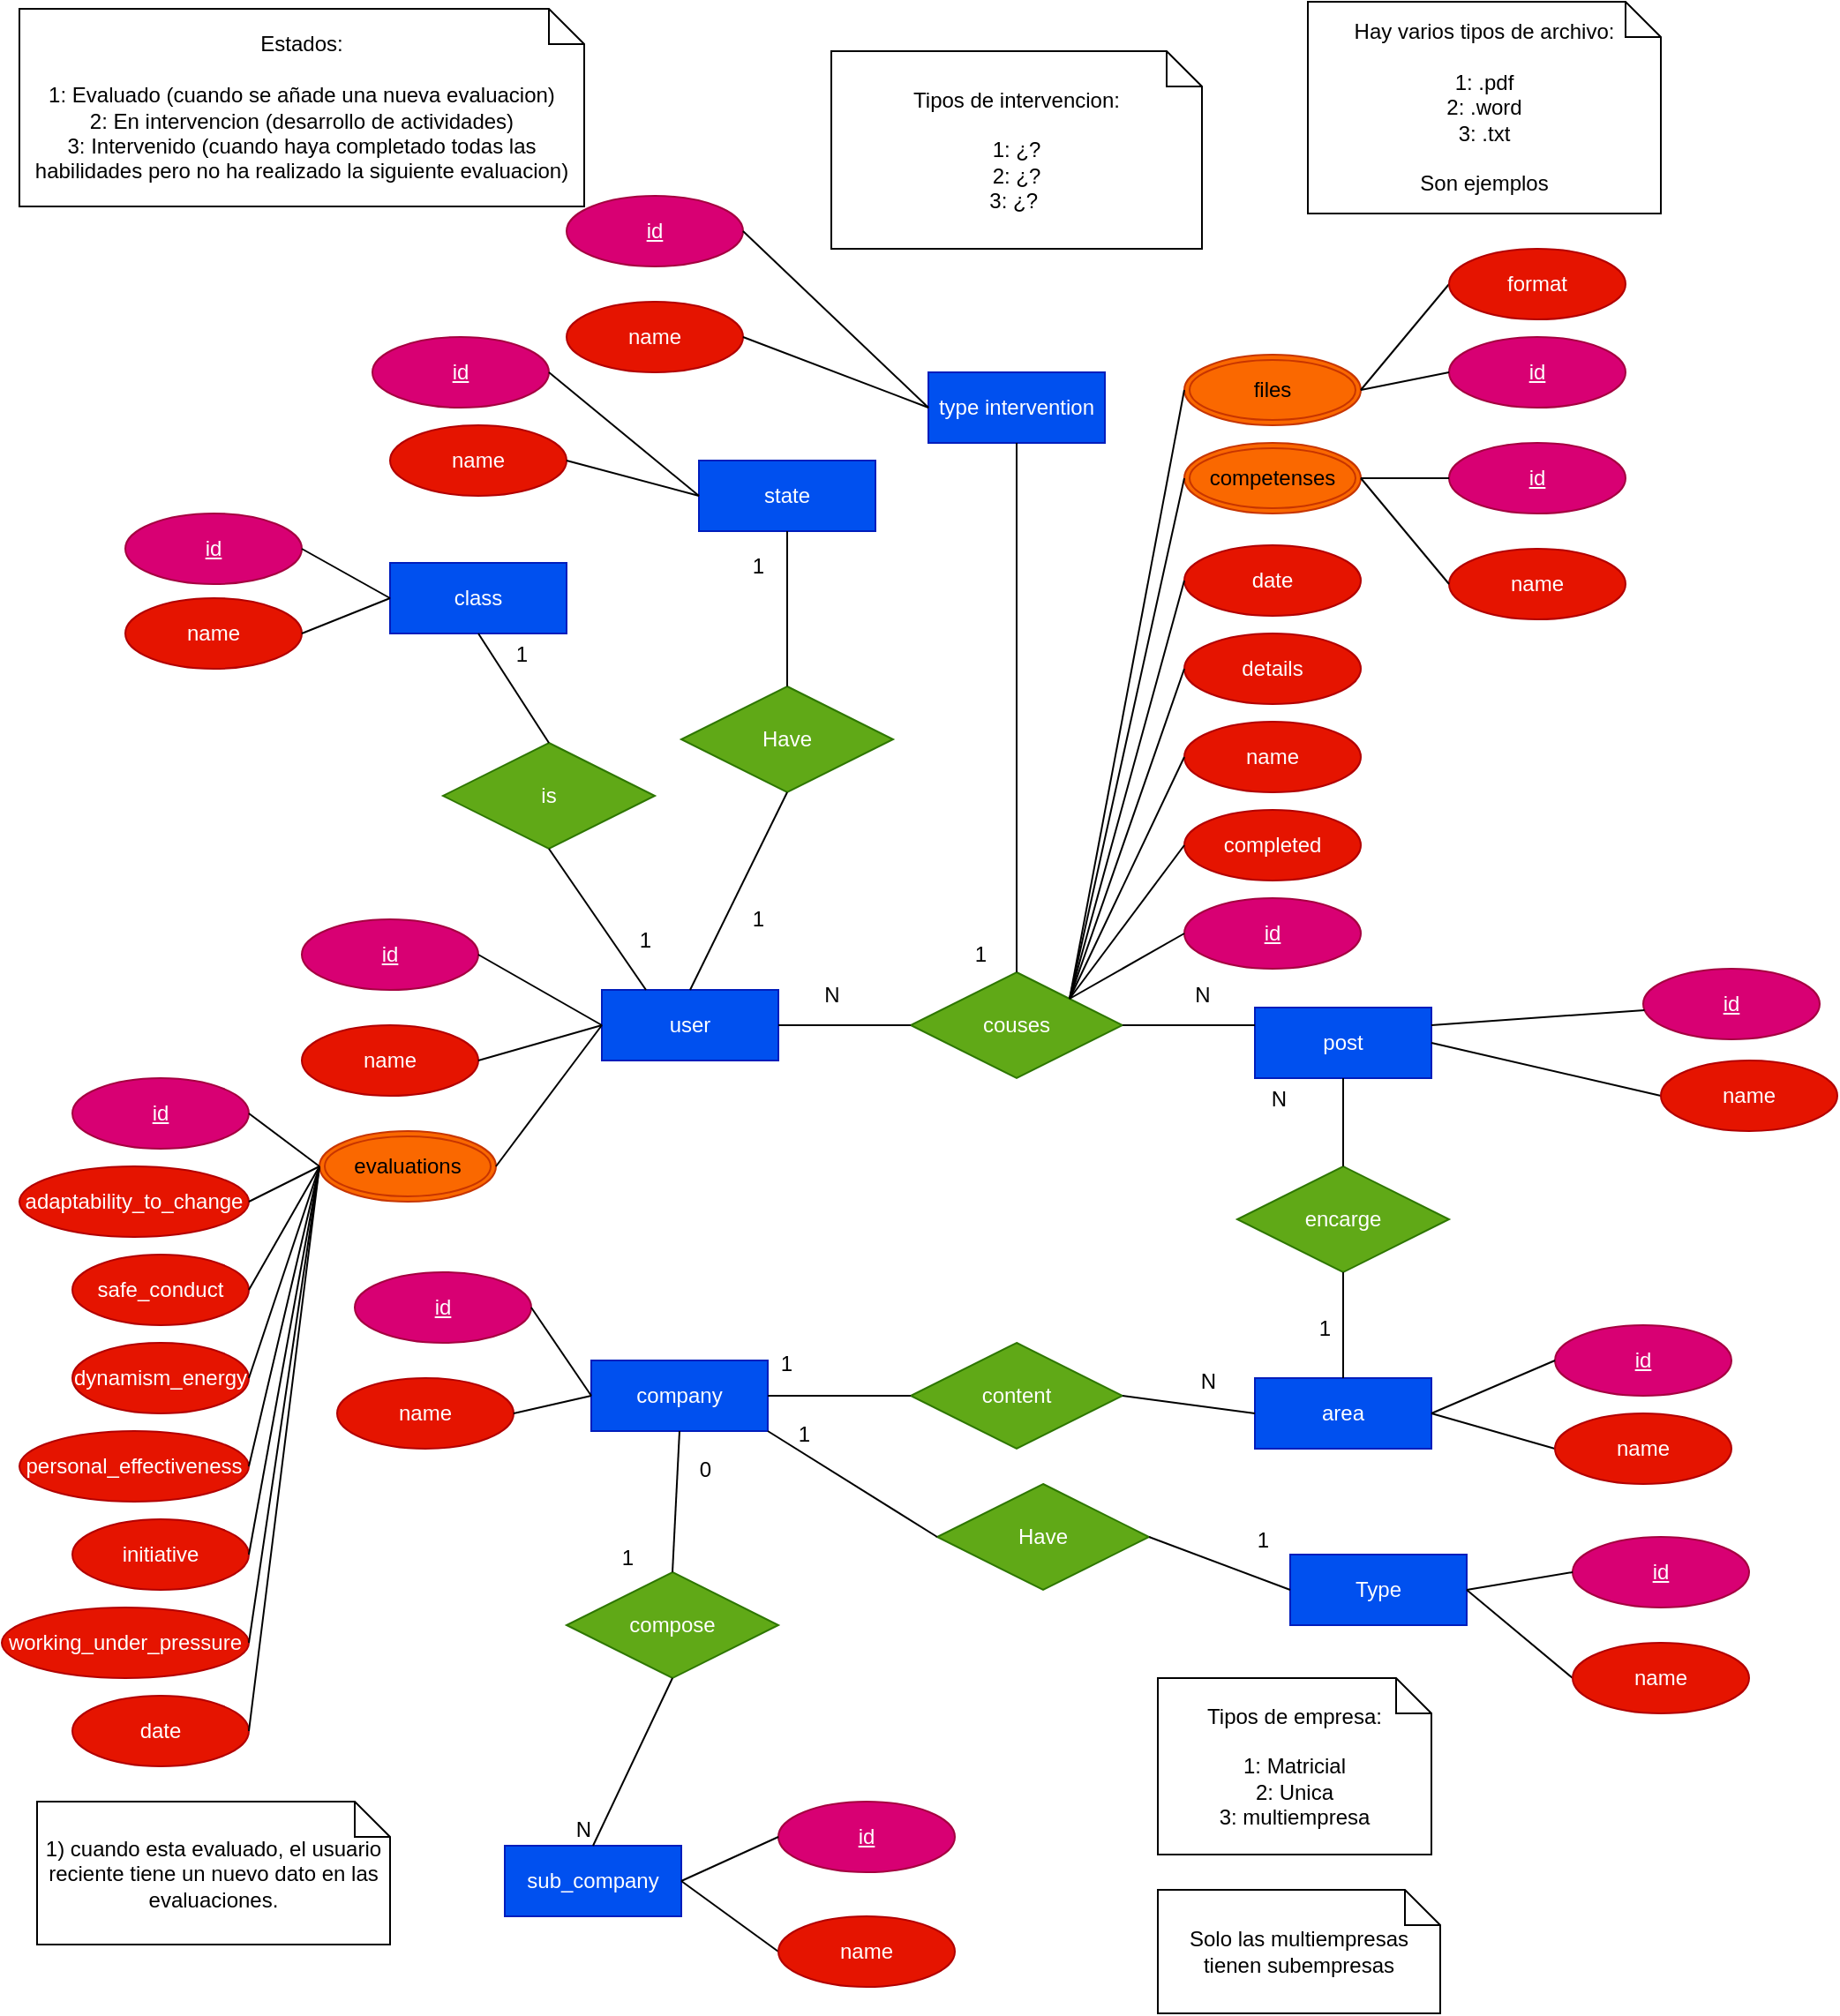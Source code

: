 <mxfile version="24.2.5" type="device">
  <diagram name="Página-1" id="EYCb0lUBgIPTqlnslGdS">
    <mxGraphModel dx="1877" dy="1798" grid="1" gridSize="10" guides="1" tooltips="1" connect="1" arrows="1" fold="1" page="1" pageScale="1" pageWidth="827" pageHeight="1169" math="0" shadow="0">
      <root>
        <mxCell id="0" />
        <mxCell id="1" parent="0" />
        <mxCell id="y1MdgZfW1Sjy6cEv1bNo-1" value="user" style="whiteSpace=wrap;html=1;align=center;fillColor=#0050ef;fontColor=#ffffff;strokeColor=#001DBC;" parent="1" vertex="1">
          <mxGeometry x="330" y="60" width="100" height="40" as="geometry" />
        </mxCell>
        <mxCell id="y1MdgZfW1Sjy6cEv1bNo-3" value="id" style="ellipse;whiteSpace=wrap;html=1;align=center;fontStyle=4;fillColor=#d80073;fontColor=#ffffff;strokeColor=#A50040;" parent="1" vertex="1">
          <mxGeometry x="160" y="20" width="100" height="40" as="geometry" />
        </mxCell>
        <mxCell id="y1MdgZfW1Sjy6cEv1bNo-4" value="name" style="ellipse;whiteSpace=wrap;html=1;align=center;fillColor=#e51400;fontColor=#ffffff;strokeColor=#B20000;fontStyle=0" parent="1" vertex="1">
          <mxGeometry x="160" y="80" width="100" height="40" as="geometry" />
        </mxCell>
        <mxCell id="y1MdgZfW1Sjy6cEv1bNo-5" value="" style="endArrow=none;html=1;rounded=0;exitX=1;exitY=0.5;exitDx=0;exitDy=0;entryX=0;entryY=0.5;entryDx=0;entryDy=0;" parent="1" source="y1MdgZfW1Sjy6cEv1bNo-3" target="y1MdgZfW1Sjy6cEv1bNo-1" edge="1">
          <mxGeometry relative="1" as="geometry">
            <mxPoint x="330" y="320" as="sourcePoint" />
            <mxPoint x="490" y="320" as="targetPoint" />
          </mxGeometry>
        </mxCell>
        <mxCell id="y1MdgZfW1Sjy6cEv1bNo-6" value="" style="endArrow=none;html=1;rounded=0;exitX=1;exitY=0.5;exitDx=0;exitDy=0;entryX=0;entryY=0.5;entryDx=0;entryDy=0;" parent="1" source="y1MdgZfW1Sjy6cEv1bNo-4" target="y1MdgZfW1Sjy6cEv1bNo-1" edge="1">
          <mxGeometry relative="1" as="geometry">
            <mxPoint x="170" y="50" as="sourcePoint" />
            <mxPoint x="230" y="110" as="targetPoint" />
          </mxGeometry>
        </mxCell>
        <mxCell id="y1MdgZfW1Sjy6cEv1bNo-7" value="company" style="whiteSpace=wrap;html=1;align=center;fillColor=#0050ef;fontColor=#ffffff;strokeColor=#001DBC;" parent="1" vertex="1">
          <mxGeometry x="324" y="270" width="100" height="40" as="geometry" />
        </mxCell>
        <mxCell id="y1MdgZfW1Sjy6cEv1bNo-8" value="id" style="ellipse;whiteSpace=wrap;html=1;align=center;fontStyle=4;fillColor=#d80073;fontColor=#ffffff;strokeColor=#A50040;" parent="1" vertex="1">
          <mxGeometry x="190" y="220" width="100" height="40" as="geometry" />
        </mxCell>
        <mxCell id="y1MdgZfW1Sjy6cEv1bNo-10" value="" style="endArrow=none;html=1;rounded=0;entryX=0;entryY=0.5;entryDx=0;entryDy=0;exitX=1;exitY=0.5;exitDx=0;exitDy=0;" parent="1" source="y1MdgZfW1Sjy6cEv1bNo-8" target="y1MdgZfW1Sjy6cEv1bNo-7" edge="1">
          <mxGeometry relative="1" as="geometry">
            <mxPoint x="810" y="-100" as="sourcePoint" />
            <mxPoint x="370" y="-30" as="targetPoint" />
          </mxGeometry>
        </mxCell>
        <mxCell id="y1MdgZfW1Sjy6cEv1bNo-12" value="area" style="whiteSpace=wrap;html=1;align=center;fillColor=#0050ef;fontColor=#ffffff;strokeColor=#001DBC;" parent="1" vertex="1">
          <mxGeometry x="700" y="280" width="100" height="40" as="geometry" />
        </mxCell>
        <mxCell id="y1MdgZfW1Sjy6cEv1bNo-13" value="id" style="ellipse;whiteSpace=wrap;html=1;align=center;fontStyle=4;fillColor=#d80073;fontColor=#ffffff;strokeColor=#A50040;" parent="1" vertex="1">
          <mxGeometry x="870" y="250" width="100" height="40" as="geometry" />
        </mxCell>
        <mxCell id="y1MdgZfW1Sjy6cEv1bNo-15" value="" style="endArrow=none;html=1;rounded=0;entryX=1;entryY=0.5;entryDx=0;entryDy=0;exitX=0;exitY=0.5;exitDx=0;exitDy=0;" parent="1" source="y1MdgZfW1Sjy6cEv1bNo-13" target="y1MdgZfW1Sjy6cEv1bNo-12" edge="1">
          <mxGeometry relative="1" as="geometry">
            <mxPoint x="735" y="410" as="sourcePoint" />
            <mxPoint x="295" y="480" as="targetPoint" />
          </mxGeometry>
        </mxCell>
        <mxCell id="y1MdgZfW1Sjy6cEv1bNo-16" value="" style="endArrow=none;html=1;rounded=0;entryX=1;entryY=0.5;entryDx=0;entryDy=0;exitX=0;exitY=0.5;exitDx=0;exitDy=0;" parent="1" source="bUBmeDMxn6DlmTPQOXft-6" target="y1MdgZfW1Sjy6cEv1bNo-12" edge="1">
          <mxGeometry relative="1" as="geometry">
            <mxPoint x="745" y="470" as="sourcePoint" />
            <mxPoint x="705" y="480" as="targetPoint" />
          </mxGeometry>
        </mxCell>
        <mxCell id="y1MdgZfW1Sjy6cEv1bNo-17" value="post" style="whiteSpace=wrap;html=1;align=center;fillColor=#0050ef;fontColor=#ffffff;strokeColor=#001DBC;" parent="1" vertex="1">
          <mxGeometry x="700" y="70" width="100" height="40" as="geometry" />
        </mxCell>
        <mxCell id="y1MdgZfW1Sjy6cEv1bNo-18" value="id" style="ellipse;whiteSpace=wrap;html=1;align=center;fontStyle=4;fillColor=#d80073;fontColor=#ffffff;strokeColor=#A50040;" parent="1" vertex="1">
          <mxGeometry x="920" y="48" width="100" height="40" as="geometry" />
        </mxCell>
        <mxCell id="y1MdgZfW1Sjy6cEv1bNo-20" value="" style="endArrow=none;html=1;rounded=0;entryX=1;entryY=0.25;entryDx=0;entryDy=0;" parent="1" source="y1MdgZfW1Sjy6cEv1bNo-18" target="y1MdgZfW1Sjy6cEv1bNo-17" edge="1">
          <mxGeometry relative="1" as="geometry">
            <mxPoint x="335" y="730" as="sourcePoint" />
            <mxPoint x="-105" y="800" as="targetPoint" />
          </mxGeometry>
        </mxCell>
        <mxCell id="y1MdgZfW1Sjy6cEv1bNo-21" value="" style="endArrow=none;html=1;rounded=0;entryX=1;entryY=0.5;entryDx=0;entryDy=0;exitX=0;exitY=0.5;exitDx=0;exitDy=0;" parent="1" source="bUBmeDMxn6DlmTPQOXft-8" target="y1MdgZfW1Sjy6cEv1bNo-17" edge="1">
          <mxGeometry relative="1" as="geometry">
            <mxPoint x="304" y="870" as="sourcePoint" />
            <mxPoint x="305" y="800" as="targetPoint" />
          </mxGeometry>
        </mxCell>
        <mxCell id="y1MdgZfW1Sjy6cEv1bNo-22" value="sub_company" style="whiteSpace=wrap;html=1;align=center;fillColor=#0050ef;fontColor=#ffffff;strokeColor=#001DBC;" parent="1" vertex="1">
          <mxGeometry x="275" y="545" width="100" height="40" as="geometry" />
        </mxCell>
        <mxCell id="y1MdgZfW1Sjy6cEv1bNo-23" value="id" style="ellipse;whiteSpace=wrap;html=1;align=center;fontStyle=4;fillColor=#d80073;fontColor=#ffffff;strokeColor=#A50040;" parent="1" vertex="1">
          <mxGeometry x="430" y="520" width="100" height="40" as="geometry" />
        </mxCell>
        <mxCell id="y1MdgZfW1Sjy6cEv1bNo-25" value="" style="endArrow=none;html=1;rounded=0;entryX=1;entryY=0.5;entryDx=0;entryDy=0;exitX=0;exitY=0.5;exitDx=0;exitDy=0;" parent="1" source="y1MdgZfW1Sjy6cEv1bNo-23" target="y1MdgZfW1Sjy6cEv1bNo-22" edge="1">
          <mxGeometry relative="1" as="geometry">
            <mxPoint x="325" y="890" as="sourcePoint" />
            <mxPoint x="-115" y="960" as="targetPoint" />
          </mxGeometry>
        </mxCell>
        <mxCell id="y1MdgZfW1Sjy6cEv1bNo-26" value="" style="endArrow=none;html=1;rounded=0;entryX=1;entryY=0.5;entryDx=0;entryDy=0;exitX=0;exitY=0.5;exitDx=0;exitDy=0;" parent="1" source="nqPw1B9akF7yrXSdxcPa-13" target="y1MdgZfW1Sjy6cEv1bNo-22" edge="1">
          <mxGeometry relative="1" as="geometry">
            <mxPoint x="395" y="920" as="sourcePoint" />
            <mxPoint x="295" y="960" as="targetPoint" />
          </mxGeometry>
        </mxCell>
        <mxCell id="y1MdgZfW1Sjy6cEv1bNo-27" value="evaluations" style="ellipse;shape=doubleEllipse;margin=3;whiteSpace=wrap;html=1;align=center;fillColor=#fa6800;fontColor=#000000;strokeColor=#C73500;" parent="1" vertex="1">
          <mxGeometry x="170" y="140" width="100" height="40" as="geometry" />
        </mxCell>
        <mxCell id="y1MdgZfW1Sjy6cEv1bNo-28" value="" style="endArrow=none;html=1;rounded=0;exitX=1;exitY=0.5;exitDx=0;exitDy=0;entryX=0;entryY=0.5;entryDx=0;entryDy=0;" parent="1" source="y1MdgZfW1Sjy6cEv1bNo-27" target="y1MdgZfW1Sjy6cEv1bNo-1" edge="1">
          <mxGeometry relative="1" as="geometry">
            <mxPoint x="170" y="110" as="sourcePoint" />
            <mxPoint x="220" y="110" as="targetPoint" />
          </mxGeometry>
        </mxCell>
        <mxCell id="y1MdgZfW1Sjy6cEv1bNo-29" value="id" style="ellipse;whiteSpace=wrap;html=1;align=center;fontStyle=4;fillColor=#d80073;fontColor=#ffffff;strokeColor=#A50040;" parent="1" vertex="1">
          <mxGeometry x="30" y="110" width="100" height="40" as="geometry" />
        </mxCell>
        <mxCell id="y1MdgZfW1Sjy6cEv1bNo-32" value="adaptability_to_change" style="ellipse;whiteSpace=wrap;html=1;align=center;fillColor=#e51400;fontColor=#ffffff;strokeColor=#B20000;" parent="1" vertex="1">
          <mxGeometry y="160" width="130" height="40" as="geometry" />
        </mxCell>
        <mxCell id="y1MdgZfW1Sjy6cEv1bNo-33" value="safe_conduct" style="ellipse;whiteSpace=wrap;html=1;align=center;fillColor=#e51400;fontColor=#ffffff;strokeColor=#B20000;" parent="1" vertex="1">
          <mxGeometry x="30" y="210" width="100" height="40" as="geometry" />
        </mxCell>
        <mxCell id="y1MdgZfW1Sjy6cEv1bNo-34" value="dynamism_energy" style="ellipse;whiteSpace=wrap;html=1;align=center;fillColor=#e51400;fontColor=#ffffff;strokeColor=#B20000;" parent="1" vertex="1">
          <mxGeometry x="30" y="260" width="100" height="40" as="geometry" />
        </mxCell>
        <mxCell id="y1MdgZfW1Sjy6cEv1bNo-35" value="personal_effectiveness" style="ellipse;whiteSpace=wrap;html=1;align=center;fillColor=#e51400;fontColor=#ffffff;strokeColor=#B20000;" parent="1" vertex="1">
          <mxGeometry y="310" width="130" height="40" as="geometry" />
        </mxCell>
        <mxCell id="y1MdgZfW1Sjy6cEv1bNo-36" value="initiative" style="ellipse;whiteSpace=wrap;html=1;align=center;fillColor=#e51400;fontColor=#ffffff;strokeColor=#B20000;" parent="1" vertex="1">
          <mxGeometry x="30" y="360" width="100" height="40" as="geometry" />
        </mxCell>
        <mxCell id="y1MdgZfW1Sjy6cEv1bNo-37" value="working_under_pressure" style="ellipse;whiteSpace=wrap;html=1;align=center;fillColor=#e51400;fontColor=#ffffff;strokeColor=#B20000;" parent="1" vertex="1">
          <mxGeometry x="-10" y="410" width="140" height="40" as="geometry" />
        </mxCell>
        <mxCell id="y1MdgZfW1Sjy6cEv1bNo-38" value="date" style="ellipse;whiteSpace=wrap;html=1;align=center;fillColor=#e51400;fontColor=#ffffff;strokeColor=#B20000;" parent="1" vertex="1">
          <mxGeometry x="30" y="460" width="100" height="40" as="geometry" />
        </mxCell>
        <mxCell id="y1MdgZfW1Sjy6cEv1bNo-39" value="" style="endArrow=none;html=1;rounded=0;exitX=0;exitY=0.5;exitDx=0;exitDy=0;entryX=1;entryY=0.5;entryDx=0;entryDy=0;" parent="1" source="y1MdgZfW1Sjy6cEv1bNo-27" target="y1MdgZfW1Sjy6cEv1bNo-29" edge="1">
          <mxGeometry relative="1" as="geometry">
            <mxPoint x="270" y="310" as="sourcePoint" />
            <mxPoint x="320" y="110" as="targetPoint" />
          </mxGeometry>
        </mxCell>
        <mxCell id="y1MdgZfW1Sjy6cEv1bNo-40" value="" style="endArrow=none;html=1;rounded=0;entryX=1;entryY=0.5;entryDx=0;entryDy=0;exitX=0;exitY=0.5;exitDx=0;exitDy=0;" parent="1" source="y1MdgZfW1Sjy6cEv1bNo-27" target="y1MdgZfW1Sjy6cEv1bNo-32" edge="1">
          <mxGeometry relative="1" as="geometry">
            <mxPoint x="200" y="240" as="sourcePoint" />
            <mxPoint x="140" y="140" as="targetPoint" />
          </mxGeometry>
        </mxCell>
        <mxCell id="y1MdgZfW1Sjy6cEv1bNo-41" value="" style="endArrow=none;html=1;rounded=0;entryX=1;entryY=0.5;entryDx=0;entryDy=0;exitX=0;exitY=0.5;exitDx=0;exitDy=0;" parent="1" source="y1MdgZfW1Sjy6cEv1bNo-27" target="y1MdgZfW1Sjy6cEv1bNo-33" edge="1">
          <mxGeometry relative="1" as="geometry">
            <mxPoint x="170" y="310" as="sourcePoint" />
            <mxPoint x="140" y="190" as="targetPoint" />
          </mxGeometry>
        </mxCell>
        <mxCell id="y1MdgZfW1Sjy6cEv1bNo-42" value="" style="endArrow=none;html=1;rounded=0;entryX=1;entryY=0.5;entryDx=0;entryDy=0;exitX=0;exitY=0.5;exitDx=0;exitDy=0;" parent="1" source="y1MdgZfW1Sjy6cEv1bNo-27" target="y1MdgZfW1Sjy6cEv1bNo-34" edge="1">
          <mxGeometry relative="1" as="geometry">
            <mxPoint x="160" y="330" as="sourcePoint" />
            <mxPoint x="140" y="240" as="targetPoint" />
          </mxGeometry>
        </mxCell>
        <mxCell id="y1MdgZfW1Sjy6cEv1bNo-43" value="" style="endArrow=none;html=1;rounded=0;entryX=1;entryY=0.5;entryDx=0;entryDy=0;exitX=0;exitY=0.5;exitDx=0;exitDy=0;" parent="1" source="y1MdgZfW1Sjy6cEv1bNo-27" target="y1MdgZfW1Sjy6cEv1bNo-35" edge="1">
          <mxGeometry relative="1" as="geometry">
            <mxPoint x="170" y="310" as="sourcePoint" />
            <mxPoint x="140" y="290" as="targetPoint" />
          </mxGeometry>
        </mxCell>
        <mxCell id="y1MdgZfW1Sjy6cEv1bNo-44" value="" style="endArrow=none;html=1;rounded=0;entryX=1;entryY=0.5;entryDx=0;entryDy=0;exitX=0;exitY=0.5;exitDx=0;exitDy=0;" parent="1" source="y1MdgZfW1Sjy6cEv1bNo-27" target="y1MdgZfW1Sjy6cEv1bNo-36" edge="1">
          <mxGeometry relative="1" as="geometry">
            <mxPoint x="170" y="250" as="sourcePoint" />
            <mxPoint x="150" y="300" as="targetPoint" />
          </mxGeometry>
        </mxCell>
        <mxCell id="y1MdgZfW1Sjy6cEv1bNo-45" value="" style="endArrow=none;html=1;rounded=0;entryX=1;entryY=0.5;entryDx=0;entryDy=0;exitX=0;exitY=0.5;exitDx=0;exitDy=0;" parent="1" source="y1MdgZfW1Sjy6cEv1bNo-27" target="y1MdgZfW1Sjy6cEv1bNo-37" edge="1">
          <mxGeometry relative="1" as="geometry">
            <mxPoint x="190" y="330" as="sourcePoint" />
            <mxPoint x="160" y="310" as="targetPoint" />
          </mxGeometry>
        </mxCell>
        <mxCell id="y1MdgZfW1Sjy6cEv1bNo-46" value="" style="endArrow=none;html=1;rounded=0;entryX=1;entryY=0.5;entryDx=0;entryDy=0;exitX=0;exitY=0.5;exitDx=0;exitDy=0;" parent="1" source="y1MdgZfW1Sjy6cEv1bNo-27" target="y1MdgZfW1Sjy6cEv1bNo-38" edge="1">
          <mxGeometry relative="1" as="geometry">
            <mxPoint x="200" y="340" as="sourcePoint" />
            <mxPoint x="170" y="320" as="targetPoint" />
          </mxGeometry>
        </mxCell>
        <mxCell id="y1MdgZfW1Sjy6cEv1bNo-47" value="couses" style="shape=rhombus;perimeter=rhombusPerimeter;whiteSpace=wrap;html=1;align=center;fillColor=#60a917;fontColor=#ffffff;strokeColor=#2D7600;" parent="1" vertex="1">
          <mxGeometry x="505" y="50" width="120" height="60" as="geometry" />
        </mxCell>
        <mxCell id="y1MdgZfW1Sjy6cEv1bNo-49" value="" style="endArrow=none;html=1;rounded=0;entryX=1;entryY=0.5;entryDx=0;entryDy=0;exitX=0;exitY=0.5;exitDx=0;exitDy=0;" parent="1" source="y1MdgZfW1Sjy6cEv1bNo-47" target="y1MdgZfW1Sjy6cEv1bNo-1" edge="1">
          <mxGeometry relative="1" as="geometry">
            <mxPoint x="460" y="270" as="sourcePoint" />
            <mxPoint x="620" y="270" as="targetPoint" />
          </mxGeometry>
        </mxCell>
        <mxCell id="bUBmeDMxn6DlmTPQOXft-1" value="compose" style="shape=rhombus;perimeter=rhombusPerimeter;whiteSpace=wrap;html=1;align=center;fillColor=#60a917;fontColor=#ffffff;strokeColor=#2D7600;" parent="1" vertex="1">
          <mxGeometry x="310" y="390" width="120" height="60" as="geometry" />
        </mxCell>
        <mxCell id="bUBmeDMxn6DlmTPQOXft-2" value="" style="endArrow=none;html=1;rounded=0;exitX=0.5;exitY=0;exitDx=0;exitDy=0;entryX=0.5;entryY=1;entryDx=0;entryDy=0;" parent="1" source="bUBmeDMxn6DlmTPQOXft-1" target="y1MdgZfW1Sjy6cEv1bNo-7" edge="1">
          <mxGeometry relative="1" as="geometry">
            <mxPoint x="15" y="620" as="sourcePoint" />
            <mxPoint x="335" y="680" as="targetPoint" />
          </mxGeometry>
        </mxCell>
        <mxCell id="bUBmeDMxn6DlmTPQOXft-3" value="0" style="resizable=0;html=1;whiteSpace=wrap;align=right;verticalAlign=bottom;" parent="bUBmeDMxn6DlmTPQOXft-2" connectable="0" vertex="1">
          <mxGeometry x="1" relative="1" as="geometry">
            <mxPoint x="20" y="30" as="offset" />
          </mxGeometry>
        </mxCell>
        <mxCell id="bUBmeDMxn6DlmTPQOXft-4" value="" style="endArrow=none;html=1;rounded=0;entryX=0.5;entryY=0;entryDx=0;entryDy=0;exitX=0.5;exitY=1;exitDx=0;exitDy=0;" parent="1" source="bUBmeDMxn6DlmTPQOXft-1" target="y1MdgZfW1Sjy6cEv1bNo-22" edge="1">
          <mxGeometry relative="1" as="geometry">
            <mxPoint x="135" y="620" as="sourcePoint" />
            <mxPoint x="195" y="620" as="targetPoint" />
          </mxGeometry>
        </mxCell>
        <mxCell id="bUBmeDMxn6DlmTPQOXft-5" value="N" style="resizable=0;html=1;whiteSpace=wrap;align=right;verticalAlign=bottom;" parent="bUBmeDMxn6DlmTPQOXft-4" connectable="0" vertex="1">
          <mxGeometry x="1" relative="1" as="geometry" />
        </mxCell>
        <mxCell id="bUBmeDMxn6DlmTPQOXft-6" value="name" style="ellipse;whiteSpace=wrap;html=1;align=center;fillColor=#e51400;fontColor=#ffffff;strokeColor=#B20000;" parent="1" vertex="1">
          <mxGeometry x="870" y="300" width="100" height="40" as="geometry" />
        </mxCell>
        <mxCell id="bUBmeDMxn6DlmTPQOXft-8" value="name" style="ellipse;whiteSpace=wrap;html=1;align=center;fillColor=#e51400;fontColor=#ffffff;strokeColor=#B20000;" parent="1" vertex="1">
          <mxGeometry x="930" y="100" width="100" height="40" as="geometry" />
        </mxCell>
        <mxCell id="nqPw1B9akF7yrXSdxcPa-9" value="1" style="resizable=0;html=1;whiteSpace=wrap;align=right;verticalAlign=bottom;" parent="1" connectable="0" vertex="1">
          <mxGeometry x="349.997" y="390.005" as="geometry" />
        </mxCell>
        <mxCell id="nqPw1B9akF7yrXSdxcPa-11" value="name" style="ellipse;whiteSpace=wrap;html=1;align=center;fillColor=#e51400;fontColor=#ffffff;strokeColor=#B20000;" parent="1" vertex="1">
          <mxGeometry x="180" y="280" width="100" height="40" as="geometry" />
        </mxCell>
        <mxCell id="nqPw1B9akF7yrXSdxcPa-12" value="" style="endArrow=none;html=1;rounded=0;entryX=0;entryY=0.5;entryDx=0;entryDy=0;exitX=1;exitY=0.5;exitDx=0;exitDy=0;" parent="1" source="nqPw1B9akF7yrXSdxcPa-11" target="y1MdgZfW1Sjy6cEv1bNo-7" edge="1">
          <mxGeometry relative="1" as="geometry">
            <mxPoint x="365" y="480" as="sourcePoint" />
            <mxPoint x="295" y="590" as="targetPoint" />
          </mxGeometry>
        </mxCell>
        <mxCell id="nqPw1B9akF7yrXSdxcPa-13" value="name" style="ellipse;whiteSpace=wrap;html=1;align=center;fillColor=#e51400;fontColor=#ffffff;strokeColor=#B20000;" parent="1" vertex="1">
          <mxGeometry x="430" y="585" width="100" height="40" as="geometry" />
        </mxCell>
        <mxCell id="nqPw1B9akF7yrXSdxcPa-17" value="" style="endArrow=none;html=1;rounded=0;exitX=1;exitY=0.5;exitDx=0;exitDy=0;entryX=0;entryY=0.25;entryDx=0;entryDy=0;" parent="1" source="y1MdgZfW1Sjy6cEv1bNo-47" target="y1MdgZfW1Sjy6cEv1bNo-17" edge="1">
          <mxGeometry relative="1" as="geometry">
            <mxPoint x="510" y="90" as="sourcePoint" />
            <mxPoint x="680" y="80" as="targetPoint" />
          </mxGeometry>
        </mxCell>
        <mxCell id="nqPw1B9akF7yrXSdxcPa-18" value="encarge" style="shape=rhombus;perimeter=rhombusPerimeter;whiteSpace=wrap;html=1;align=center;fillColor=#60a917;fontColor=#ffffff;strokeColor=#2D7600;" parent="1" vertex="1">
          <mxGeometry x="690" y="160" width="120" height="60" as="geometry" />
        </mxCell>
        <mxCell id="nqPw1B9akF7yrXSdxcPa-19" value="" style="endArrow=none;html=1;rounded=0;exitX=0.5;exitY=0;exitDx=0;exitDy=0;entryX=0.5;entryY=1;entryDx=0;entryDy=0;" parent="1" source="nqPw1B9akF7yrXSdxcPa-18" target="y1MdgZfW1Sjy6cEv1bNo-17" edge="1">
          <mxGeometry relative="1" as="geometry">
            <mxPoint x="630" y="90" as="sourcePoint" />
            <mxPoint x="710" y="90" as="targetPoint" />
          </mxGeometry>
        </mxCell>
        <mxCell id="nqPw1B9akF7yrXSdxcPa-20" value="" style="endArrow=none;html=1;rounded=0;exitX=0.5;exitY=1;exitDx=0;exitDy=0;entryX=0.5;entryY=0;entryDx=0;entryDy=0;" parent="1" source="nqPw1B9akF7yrXSdxcPa-18" target="y1MdgZfW1Sjy6cEv1bNo-12" edge="1">
          <mxGeometry relative="1" as="geometry">
            <mxPoint x="640" y="100" as="sourcePoint" />
            <mxPoint x="720" y="100" as="targetPoint" />
          </mxGeometry>
        </mxCell>
        <mxCell id="nqPw1B9akF7yrXSdxcPa-21" value="N" style="resizable=0;html=1;whiteSpace=wrap;align=right;verticalAlign=bottom;" parent="1" connectable="0" vertex="1">
          <mxGeometry x="719.997" y="130.005" as="geometry" />
        </mxCell>
        <mxCell id="nqPw1B9akF7yrXSdxcPa-22" value="1" style="resizable=0;html=1;whiteSpace=wrap;align=right;verticalAlign=bottom;" parent="1" connectable="0" vertex="1">
          <mxGeometry x="744.997" y="260.005" as="geometry" />
        </mxCell>
        <mxCell id="nqPw1B9akF7yrXSdxcPa-23" value="content" style="shape=rhombus;perimeter=rhombusPerimeter;whiteSpace=wrap;html=1;align=center;fillColor=#60a917;fontColor=#ffffff;strokeColor=#2D7600;" parent="1" vertex="1">
          <mxGeometry x="505" y="260" width="120" height="60" as="geometry" />
        </mxCell>
        <mxCell id="nqPw1B9akF7yrXSdxcPa-24" value="" style="endArrow=none;html=1;rounded=0;entryX=1;entryY=0.5;entryDx=0;entryDy=0;exitX=0;exitY=0.5;exitDx=0;exitDy=0;" parent="1" source="nqPw1B9akF7yrXSdxcPa-23" target="y1MdgZfW1Sjy6cEv1bNo-7" edge="1">
          <mxGeometry relative="1" as="geometry">
            <mxPoint x="510" y="90" as="sourcePoint" />
            <mxPoint x="430" y="100" as="targetPoint" />
          </mxGeometry>
        </mxCell>
        <mxCell id="nqPw1B9akF7yrXSdxcPa-25" value="1" style="resizable=0;html=1;whiteSpace=wrap;align=right;verticalAlign=bottom;" parent="1" connectable="0" vertex="1">
          <mxGeometry x="439.997" y="280.005" as="geometry" />
        </mxCell>
        <mxCell id="nqPw1B9akF7yrXSdxcPa-27" value="" style="endArrow=none;html=1;rounded=0;exitX=0;exitY=0.5;exitDx=0;exitDy=0;entryX=1;entryY=0.5;entryDx=0;entryDy=0;" parent="1" source="y1MdgZfW1Sjy6cEv1bNo-12" target="nqPw1B9akF7yrXSdxcPa-23" edge="1">
          <mxGeometry relative="1" as="geometry">
            <mxPoint x="720" y="170" as="sourcePoint" />
            <mxPoint x="760" y="120" as="targetPoint" />
          </mxGeometry>
        </mxCell>
        <mxCell id="nqPw1B9akF7yrXSdxcPa-28" value="N" style="resizable=0;html=1;whiteSpace=wrap;align=right;verticalAlign=bottom;" parent="1" connectable="0" vertex="1">
          <mxGeometry x="679.997" y="290.005" as="geometry" />
        </mxCell>
        <mxCell id="nqPw1B9akF7yrXSdxcPa-30" value="Type" style="whiteSpace=wrap;html=1;align=center;fillColor=#0050ef;fontColor=#ffffff;strokeColor=#001DBC;" parent="1" vertex="1">
          <mxGeometry x="720" y="380" width="100" height="40" as="geometry" />
        </mxCell>
        <mxCell id="nqPw1B9akF7yrXSdxcPa-31" value="Have" style="shape=rhombus;perimeter=rhombusPerimeter;whiteSpace=wrap;html=1;align=center;fillColor=#60a917;fontColor=#ffffff;strokeColor=#2D7600;" parent="1" vertex="1">
          <mxGeometry x="520" y="340" width="120" height="60" as="geometry" />
        </mxCell>
        <mxCell id="nqPw1B9akF7yrXSdxcPa-32" value="" style="endArrow=none;html=1;rounded=0;entryX=1;entryY=1;entryDx=0;entryDy=0;exitX=0;exitY=0.5;exitDx=0;exitDy=0;" parent="1" source="nqPw1B9akF7yrXSdxcPa-31" target="y1MdgZfW1Sjy6cEv1bNo-7" edge="1">
          <mxGeometry relative="1" as="geometry">
            <mxPoint x="515" y="300" as="sourcePoint" />
            <mxPoint x="424" y="300" as="targetPoint" />
          </mxGeometry>
        </mxCell>
        <mxCell id="nqPw1B9akF7yrXSdxcPa-33" value="1" style="resizable=0;html=1;whiteSpace=wrap;align=right;verticalAlign=bottom;" parent="1" connectable="0" vertex="1">
          <mxGeometry x="449.997" y="320.005" as="geometry" />
        </mxCell>
        <mxCell id="nqPw1B9akF7yrXSdxcPa-34" value="" style="endArrow=none;html=1;rounded=0;entryX=1;entryY=0.5;entryDx=0;entryDy=0;exitX=0;exitY=0.5;exitDx=0;exitDy=0;" parent="1" source="nqPw1B9akF7yrXSdxcPa-30" target="nqPw1B9akF7yrXSdxcPa-31" edge="1">
          <mxGeometry relative="1" as="geometry">
            <mxPoint x="500" y="340" as="sourcePoint" />
            <mxPoint x="424" y="320" as="targetPoint" />
          </mxGeometry>
        </mxCell>
        <mxCell id="nqPw1B9akF7yrXSdxcPa-35" value="1" style="resizable=0;html=1;whiteSpace=wrap;align=right;verticalAlign=bottom;" parent="1" connectable="0" vertex="1">
          <mxGeometry x="709.997" y="380.005" as="geometry" />
        </mxCell>
        <mxCell id="nqPw1B9akF7yrXSdxcPa-38" value="id" style="ellipse;whiteSpace=wrap;html=1;align=center;fontStyle=4;fillColor=#d80073;fontColor=#ffffff;strokeColor=#A50040;" parent="1" vertex="1">
          <mxGeometry x="880" y="370" width="100" height="40" as="geometry" />
        </mxCell>
        <mxCell id="nqPw1B9akF7yrXSdxcPa-39" value="" style="endArrow=none;html=1;rounded=0;entryX=1;entryY=0.5;entryDx=0;entryDy=0;exitX=0;exitY=0.5;exitDx=0;exitDy=0;" parent="1" source="nqPw1B9akF7yrXSdxcPa-38" target="nqPw1B9akF7yrXSdxcPa-30" edge="1">
          <mxGeometry relative="1" as="geometry">
            <mxPoint x="762" y="560" as="sourcePoint" />
            <mxPoint x="827" y="450" as="targetPoint" />
          </mxGeometry>
        </mxCell>
        <mxCell id="nqPw1B9akF7yrXSdxcPa-40" value="" style="endArrow=none;html=1;rounded=0;entryX=1;entryY=0.5;entryDx=0;entryDy=0;exitX=0;exitY=0.5;exitDx=0;exitDy=0;" parent="1" source="nqPw1B9akF7yrXSdxcPa-41" target="nqPw1B9akF7yrXSdxcPa-30" edge="1">
          <mxGeometry relative="1" as="geometry">
            <mxPoint x="772" y="620" as="sourcePoint" />
            <mxPoint x="827" y="450" as="targetPoint" />
          </mxGeometry>
        </mxCell>
        <mxCell id="nqPw1B9akF7yrXSdxcPa-41" value="name" style="ellipse;whiteSpace=wrap;html=1;align=center;fillColor=#e51400;fontColor=#ffffff;strokeColor=#B20000;" parent="1" vertex="1">
          <mxGeometry x="880" y="430" width="100" height="40" as="geometry" />
        </mxCell>
        <mxCell id="nqPw1B9akF7yrXSdxcPa-53" value="Estados:&lt;div&gt;&lt;br&gt;&lt;/div&gt;&lt;div&gt;1: Evaluado (cuando se añade una nueva evaluacion)&lt;/div&gt;&lt;div&gt;2: En intervencion (desarrollo de actividades)&lt;/div&gt;&lt;div&gt;3: Intervenido (cuando haya completado todas las habilidades pero no ha realizado la siguiente evaluacion)&lt;/div&gt;" style="shape=note;size=20;whiteSpace=wrap;html=1;" parent="1" vertex="1">
          <mxGeometry y="-496" width="320" height="112" as="geometry" />
        </mxCell>
        <mxCell id="nqPw1B9akF7yrXSdxcPa-56" value="state" style="whiteSpace=wrap;html=1;align=center;fillColor=#0050ef;fontColor=#ffffff;strokeColor=#001DBC;" parent="1" vertex="1">
          <mxGeometry x="385" y="-240" width="100" height="40" as="geometry" />
        </mxCell>
        <mxCell id="nqPw1B9akF7yrXSdxcPa-57" value="Have" style="shape=rhombus;perimeter=rhombusPerimeter;whiteSpace=wrap;html=1;align=center;fillColor=#60a917;fontColor=#ffffff;strokeColor=#2D7600;" parent="1" vertex="1">
          <mxGeometry x="375" y="-112" width="120" height="60" as="geometry" />
        </mxCell>
        <mxCell id="nqPw1B9akF7yrXSdxcPa-58" value="" style="endArrow=none;html=1;rounded=0;entryX=0.5;entryY=0;entryDx=0;entryDy=0;exitX=0.5;exitY=1;exitDx=0;exitDy=0;" parent="1" source="nqPw1B9akF7yrXSdxcPa-57" target="y1MdgZfW1Sjy6cEv1bNo-1" edge="1">
          <mxGeometry relative="1" as="geometry">
            <mxPoint x="515" y="90" as="sourcePoint" />
            <mxPoint x="440" y="90" as="targetPoint" />
          </mxGeometry>
        </mxCell>
        <mxCell id="nqPw1B9akF7yrXSdxcPa-60" value="" style="endArrow=none;html=1;rounded=0;entryX=0.5;entryY=1;entryDx=0;entryDy=0;exitX=0.5;exitY=0;exitDx=0;exitDy=0;" parent="1" source="nqPw1B9akF7yrXSdxcPa-57" target="nqPw1B9akF7yrXSdxcPa-56" edge="1">
          <mxGeometry relative="1" as="geometry">
            <mxPoint x="480" y="30" as="sourcePoint" />
            <mxPoint x="440" y="70" as="targetPoint" />
          </mxGeometry>
        </mxCell>
        <mxCell id="nqPw1B9akF7yrXSdxcPa-62" value="1" style="resizable=0;html=1;whiteSpace=wrap;align=right;verticalAlign=bottom;" parent="1" connectable="0" vertex="1">
          <mxGeometry x="423.997" y="-171.995" as="geometry" />
        </mxCell>
        <mxCell id="nqPw1B9akF7yrXSdxcPa-63" value="1" style="resizable=0;html=1;whiteSpace=wrap;align=right;verticalAlign=bottom;" parent="1" connectable="0" vertex="1">
          <mxGeometry x="423.997" y="28.005" as="geometry" />
        </mxCell>
        <mxCell id="nqPw1B9akF7yrXSdxcPa-64" value="id" style="ellipse;whiteSpace=wrap;html=1;align=center;fontStyle=4;fillColor=#d80073;fontColor=#ffffff;strokeColor=#A50040;" parent="1" vertex="1">
          <mxGeometry x="200" y="-310" width="100" height="40" as="geometry" />
        </mxCell>
        <mxCell id="nqPw1B9akF7yrXSdxcPa-65" value="name" style="ellipse;whiteSpace=wrap;html=1;align=center;fillColor=#e51400;fontColor=#ffffff;strokeColor=#B20000;fontStyle=0" parent="1" vertex="1">
          <mxGeometry x="210" y="-260" width="100" height="40" as="geometry" />
        </mxCell>
        <mxCell id="nqPw1B9akF7yrXSdxcPa-66" value="" style="endArrow=none;html=1;rounded=0;exitX=1;exitY=0.5;exitDx=0;exitDy=0;entryX=0;entryY=0.5;entryDx=0;entryDy=0;" parent="1" source="nqPw1B9akF7yrXSdxcPa-64" target="nqPw1B9akF7yrXSdxcPa-56" edge="1">
          <mxGeometry relative="1" as="geometry">
            <mxPoint x="320" y="60" as="sourcePoint" />
            <mxPoint x="320" y="-180" as="targetPoint" />
          </mxGeometry>
        </mxCell>
        <mxCell id="nqPw1B9akF7yrXSdxcPa-67" value="" style="endArrow=none;html=1;rounded=0;exitX=1;exitY=0.5;exitDx=0;exitDy=0;entryX=0;entryY=0.5;entryDx=0;entryDy=0;" parent="1" source="nqPw1B9akF7yrXSdxcPa-65" target="nqPw1B9akF7yrXSdxcPa-56" edge="1">
          <mxGeometry relative="1" as="geometry">
            <mxPoint x="160" y="-210" as="sourcePoint" />
            <mxPoint x="320" y="-180" as="targetPoint" />
          </mxGeometry>
        </mxCell>
        <mxCell id="nqPw1B9akF7yrXSdxcPa-73" value="N" style="text;html=1;align=center;verticalAlign=middle;resizable=0;points=[];autosize=1;strokeColor=none;fillColor=none;" parent="1" vertex="1">
          <mxGeometry x="655" y="48" width="30" height="30" as="geometry" />
        </mxCell>
        <mxCell id="nqPw1B9akF7yrXSdxcPa-74" value="N" style="text;html=1;align=center;verticalAlign=middle;resizable=0;points=[];autosize=1;strokeColor=none;fillColor=none;" parent="1" vertex="1">
          <mxGeometry x="445" y="48" width="30" height="30" as="geometry" />
        </mxCell>
        <mxCell id="nqPw1B9akF7yrXSdxcPa-76" value="completed" style="ellipse;whiteSpace=wrap;html=1;align=center;fillColor=#e51400;fontColor=#ffffff;strokeColor=#B20000;" parent="1" vertex="1">
          <mxGeometry x="660" y="-42" width="100" height="40" as="geometry" />
        </mxCell>
        <mxCell id="nqPw1B9akF7yrXSdxcPa-77" value="id" style="ellipse;whiteSpace=wrap;html=1;align=center;fontStyle=4;fillColor=#d80073;fontColor=#ffffff;strokeColor=#A50040;" parent="1" vertex="1">
          <mxGeometry x="660" y="8" width="100" height="40" as="geometry" />
        </mxCell>
        <mxCell id="nqPw1B9akF7yrXSdxcPa-78" value="name" style="ellipse;whiteSpace=wrap;html=1;align=center;fillColor=#e51400;fontColor=#ffffff;strokeColor=#B20000;" parent="1" vertex="1">
          <mxGeometry x="660" y="-92" width="100" height="40" as="geometry" />
        </mxCell>
        <mxCell id="nqPw1B9akF7yrXSdxcPa-79" value="details" style="ellipse;whiteSpace=wrap;html=1;align=center;fillColor=#e51400;fontColor=#ffffff;strokeColor=#B20000;" parent="1" vertex="1">
          <mxGeometry x="660" y="-142" width="100" height="40" as="geometry" />
        </mxCell>
        <mxCell id="nqPw1B9akF7yrXSdxcPa-80" value="date" style="ellipse;whiteSpace=wrap;html=1;align=center;fillColor=#e51400;fontColor=#ffffff;strokeColor=#B20000;" parent="1" vertex="1">
          <mxGeometry x="660" y="-192" width="100" height="40" as="geometry" />
        </mxCell>
        <mxCell id="nqPw1B9akF7yrXSdxcPa-81" value="type intervention" style="whiteSpace=wrap;html=1;align=center;fillColor=#0050ef;fontColor=#ffffff;strokeColor=#001DBC;" parent="1" vertex="1">
          <mxGeometry x="515" y="-290" width="100" height="40" as="geometry" />
        </mxCell>
        <mxCell id="nqPw1B9akF7yrXSdxcPa-82" value="" style="endArrow=none;html=1;rounded=0;entryX=0.5;entryY=1;entryDx=0;entryDy=0;exitX=0.5;exitY=0;exitDx=0;exitDy=0;" parent="1" source="y1MdgZfW1Sjy6cEv1bNo-47" target="nqPw1B9akF7yrXSdxcPa-81" edge="1">
          <mxGeometry relative="1" as="geometry">
            <mxPoint x="515" y="90" as="sourcePoint" />
            <mxPoint x="440" y="90" as="targetPoint" />
          </mxGeometry>
        </mxCell>
        <mxCell id="nqPw1B9akF7yrXSdxcPa-83" value="id" style="ellipse;whiteSpace=wrap;html=1;align=center;fontStyle=4;fillColor=#d80073;fontColor=#ffffff;strokeColor=#A50040;" parent="1" vertex="1">
          <mxGeometry x="310" y="-390" width="100" height="40" as="geometry" />
        </mxCell>
        <mxCell id="nqPw1B9akF7yrXSdxcPa-84" value="name" style="ellipse;whiteSpace=wrap;html=1;align=center;fillColor=#e51400;fontColor=#ffffff;strokeColor=#B20000;fontStyle=0" parent="1" vertex="1">
          <mxGeometry x="310" y="-330" width="100" height="40" as="geometry" />
        </mxCell>
        <mxCell id="nqPw1B9akF7yrXSdxcPa-85" value="" style="endArrow=none;html=1;rounded=0;exitX=1;exitY=0.5;exitDx=0;exitDy=0;entryX=0;entryY=0.5;entryDx=0;entryDy=0;" parent="1" source="nqPw1B9akF7yrXSdxcPa-83" target="nqPw1B9akF7yrXSdxcPa-81" edge="1">
          <mxGeometry relative="1" as="geometry">
            <mxPoint x="450" y="-10" as="sourcePoint" />
            <mxPoint x="460" y="-290" as="targetPoint" />
          </mxGeometry>
        </mxCell>
        <mxCell id="nqPw1B9akF7yrXSdxcPa-86" value="" style="endArrow=none;html=1;rounded=0;exitX=1;exitY=0.5;exitDx=0;exitDy=0;entryX=0;entryY=0.5;entryDx=0;entryDy=0;" parent="1" source="nqPw1B9akF7yrXSdxcPa-84" target="nqPw1B9akF7yrXSdxcPa-81" edge="1">
          <mxGeometry relative="1" as="geometry">
            <mxPoint x="290" y="-280" as="sourcePoint" />
            <mxPoint x="460" y="-290" as="targetPoint" />
          </mxGeometry>
        </mxCell>
        <mxCell id="nqPw1B9akF7yrXSdxcPa-87" value="1" style="resizable=0;html=1;whiteSpace=wrap;align=right;verticalAlign=bottom;" parent="1" connectable="0" vertex="1">
          <mxGeometry x="549.997" y="48.005" as="geometry" />
        </mxCell>
        <mxCell id="nqPw1B9akF7yrXSdxcPa-88" value="competenses" style="ellipse;shape=doubleEllipse;margin=3;whiteSpace=wrap;html=1;align=center;fillColor=#fa6800;fontColor=#000000;strokeColor=#C73500;" parent="1" vertex="1">
          <mxGeometry x="660" y="-250" width="100" height="40" as="geometry" />
        </mxCell>
        <mxCell id="nqPw1B9akF7yrXSdxcPa-89" value="files" style="ellipse;shape=doubleEllipse;margin=3;whiteSpace=wrap;html=1;align=center;fillColor=#fa6800;fontColor=#000000;strokeColor=#C73500;" parent="1" vertex="1">
          <mxGeometry x="660" y="-300" width="100" height="40" as="geometry" />
        </mxCell>
        <mxCell id="nqPw1B9akF7yrXSdxcPa-90" value="" style="endArrow=none;html=1;rounded=0;entryX=1;entryY=0;entryDx=0;entryDy=0;exitX=0;exitY=0.5;exitDx=0;exitDy=0;" parent="1" source="nqPw1B9akF7yrXSdxcPa-77" target="y1MdgZfW1Sjy6cEv1bNo-47" edge="1">
          <mxGeometry relative="1" as="geometry">
            <mxPoint x="931" y="81" as="sourcePoint" />
            <mxPoint x="810" y="90" as="targetPoint" />
          </mxGeometry>
        </mxCell>
        <mxCell id="nqPw1B9akF7yrXSdxcPa-91" value="" style="endArrow=none;html=1;rounded=0;entryX=1;entryY=0;entryDx=0;entryDy=0;exitX=0;exitY=0.5;exitDx=0;exitDy=0;" parent="1" source="nqPw1B9akF7yrXSdxcPa-76" target="y1MdgZfW1Sjy6cEv1bNo-47" edge="1">
          <mxGeometry relative="1" as="geometry">
            <mxPoint x="941" y="91" as="sourcePoint" />
            <mxPoint x="820" y="100" as="targetPoint" />
          </mxGeometry>
        </mxCell>
        <mxCell id="nqPw1B9akF7yrXSdxcPa-92" value="" style="endArrow=none;html=1;rounded=0;entryX=0;entryY=0.5;entryDx=0;entryDy=0;exitX=1;exitY=0;exitDx=0;exitDy=0;" parent="1" source="y1MdgZfW1Sjy6cEv1bNo-47" target="nqPw1B9akF7yrXSdxcPa-78" edge="1">
          <mxGeometry relative="1" as="geometry">
            <mxPoint x="951" y="101" as="sourcePoint" />
            <mxPoint x="830" y="110" as="targetPoint" />
          </mxGeometry>
        </mxCell>
        <mxCell id="nqPw1B9akF7yrXSdxcPa-93" value="" style="endArrow=none;html=1;rounded=0;entryX=0;entryY=0.5;entryDx=0;entryDy=0;exitX=1;exitY=0;exitDx=0;exitDy=0;" parent="1" source="y1MdgZfW1Sjy6cEv1bNo-47" target="nqPw1B9akF7yrXSdxcPa-79" edge="1">
          <mxGeometry relative="1" as="geometry">
            <mxPoint x="605" y="75" as="sourcePoint" />
            <mxPoint x="640" y="-70" as="targetPoint" />
          </mxGeometry>
        </mxCell>
        <mxCell id="nqPw1B9akF7yrXSdxcPa-94" value="" style="endArrow=none;html=1;rounded=0;entryX=0;entryY=0.5;entryDx=0;entryDy=0;exitX=1;exitY=0;exitDx=0;exitDy=0;" parent="1" source="y1MdgZfW1Sjy6cEv1bNo-47" target="nqPw1B9akF7yrXSdxcPa-80" edge="1">
          <mxGeometry relative="1" as="geometry">
            <mxPoint x="615" y="85" as="sourcePoint" />
            <mxPoint x="650" y="-60" as="targetPoint" />
          </mxGeometry>
        </mxCell>
        <mxCell id="nqPw1B9akF7yrXSdxcPa-95" value="" style="endArrow=none;html=1;rounded=0;entryX=0;entryY=0.5;entryDx=0;entryDy=0;exitX=1;exitY=0;exitDx=0;exitDy=0;" parent="1" source="y1MdgZfW1Sjy6cEv1bNo-47" target="nqPw1B9akF7yrXSdxcPa-88" edge="1">
          <mxGeometry relative="1" as="geometry">
            <mxPoint x="605" y="75" as="sourcePoint" />
            <mxPoint x="640" y="-170" as="targetPoint" />
          </mxGeometry>
        </mxCell>
        <mxCell id="nqPw1B9akF7yrXSdxcPa-96" value="" style="endArrow=none;html=1;rounded=0;entryX=0;entryY=0.5;entryDx=0;entryDy=0;exitX=1;exitY=0;exitDx=0;exitDy=0;" parent="1" source="y1MdgZfW1Sjy6cEv1bNo-47" target="nqPw1B9akF7yrXSdxcPa-89" edge="1">
          <mxGeometry relative="1" as="geometry">
            <mxPoint x="605" y="75" as="sourcePoint" />
            <mxPoint x="640" y="-220" as="targetPoint" />
          </mxGeometry>
        </mxCell>
        <mxCell id="nqPw1B9akF7yrXSdxcPa-97" value="name" style="ellipse;whiteSpace=wrap;html=1;align=center;fillColor=#e51400;fontColor=#ffffff;strokeColor=#B20000;" parent="1" vertex="1">
          <mxGeometry x="810" y="-190" width="100" height="40" as="geometry" />
        </mxCell>
        <mxCell id="nqPw1B9akF7yrXSdxcPa-98" value="" style="endArrow=none;html=1;rounded=0;entryX=1;entryY=0.5;entryDx=0;entryDy=0;exitX=0;exitY=0.5;exitDx=0;exitDy=0;" parent="1" source="nqPw1B9akF7yrXSdxcPa-97" target="nqPw1B9akF7yrXSdxcPa-88" edge="1">
          <mxGeometry relative="1" as="geometry">
            <mxPoint x="605" y="75" as="sourcePoint" />
            <mxPoint x="640" y="-170" as="targetPoint" />
          </mxGeometry>
        </mxCell>
        <mxCell id="nqPw1B9akF7yrXSdxcPa-99" value="" style="endArrow=none;html=1;rounded=0;entryX=1;entryY=0.5;entryDx=0;entryDy=0;exitX=0;exitY=0.5;exitDx=0;exitDy=0;" parent="1" source="nqPw1B9akF7yrXSdxcPa-101" target="nqPw1B9akF7yrXSdxcPa-89" edge="1">
          <mxGeometry relative="1" as="geometry">
            <mxPoint x="810" y="-320" as="sourcePoint" />
            <mxPoint x="740" y="-220" as="targetPoint" />
          </mxGeometry>
        </mxCell>
        <mxCell id="nqPw1B9akF7yrXSdxcPa-101" value="format" style="ellipse;whiteSpace=wrap;html=1;align=center;fillColor=#e51400;fontColor=#ffffff;strokeColor=#B20000;" parent="1" vertex="1">
          <mxGeometry x="810" y="-360" width="100" height="40" as="geometry" />
        </mxCell>
        <mxCell id="nqPw1B9akF7yrXSdxcPa-102" value="id" style="ellipse;whiteSpace=wrap;html=1;align=center;fontStyle=4;fillColor=#d80073;fontColor=#ffffff;strokeColor=#A50040;" parent="1" vertex="1">
          <mxGeometry x="810" y="-310" width="100" height="40" as="geometry" />
        </mxCell>
        <mxCell id="nqPw1B9akF7yrXSdxcPa-104" value="" style="endArrow=none;html=1;rounded=0;entryX=1;entryY=0.5;entryDx=0;entryDy=0;exitX=0;exitY=0.5;exitDx=0;exitDy=0;" parent="1" source="nqPw1B9akF7yrXSdxcPa-102" target="nqPw1B9akF7yrXSdxcPa-89" edge="1">
          <mxGeometry relative="1" as="geometry">
            <mxPoint x="820" y="-330" as="sourcePoint" />
            <mxPoint x="740" y="-270" as="targetPoint" />
          </mxGeometry>
        </mxCell>
        <mxCell id="nqPw1B9akF7yrXSdxcPa-107" value="id" style="ellipse;whiteSpace=wrap;html=1;align=center;fontStyle=4;fillColor=#d80073;fontColor=#ffffff;strokeColor=#A50040;" parent="1" vertex="1">
          <mxGeometry x="810" y="-250" width="100" height="40" as="geometry" />
        </mxCell>
        <mxCell id="nqPw1B9akF7yrXSdxcPa-108" value="" style="endArrow=none;html=1;rounded=0;entryX=1;entryY=0.5;entryDx=0;entryDy=0;exitX=0;exitY=0.5;exitDx=0;exitDy=0;" parent="1" source="nqPw1B9akF7yrXSdxcPa-107" target="nqPw1B9akF7yrXSdxcPa-88" edge="1">
          <mxGeometry relative="1" as="geometry">
            <mxPoint x="820" y="-160" as="sourcePoint" />
            <mxPoint x="740" y="-220" as="targetPoint" />
          </mxGeometry>
        </mxCell>
        <mxCell id="ToJV0C2P4ClE47jnAtqu-1" value="Tipos de empresa:&lt;div&gt;&lt;br&gt;&lt;/div&gt;&lt;div&gt;1: Matricial&lt;/div&gt;&lt;div&gt;2: Unica&lt;/div&gt;&lt;div&gt;3: multiempresa&lt;/div&gt;" style="shape=note;size=20;whiteSpace=wrap;html=1;" parent="1" vertex="1">
          <mxGeometry x="645" y="450" width="155" height="100" as="geometry" />
        </mxCell>
        <mxCell id="ToJV0C2P4ClE47jnAtqu-2" value="Tipos de intervencion:&lt;div&gt;&lt;br&gt;&lt;/div&gt;&lt;div&gt;1: ¿?&lt;/div&gt;&lt;div&gt;2: ¿?&lt;/div&gt;&lt;div&gt;3: ¿?&amp;nbsp;&lt;/div&gt;" style="shape=note;size=20;whiteSpace=wrap;html=1;" parent="1" vertex="1">
          <mxGeometry x="460" y="-472" width="210" height="112" as="geometry" />
        </mxCell>
        <mxCell id="ToJV0C2P4ClE47jnAtqu-3" value="Hay varios tipos de archivo:&lt;div&gt;&lt;br&gt;&lt;/div&gt;&lt;div&gt;1: .pdf&lt;/div&gt;&lt;div&gt;2: .word&lt;/div&gt;&lt;div&gt;3: .txt&lt;/div&gt;&lt;div&gt;&lt;br&gt;&lt;/div&gt;&lt;div&gt;Son ejemplos&lt;/div&gt;" style="shape=note;size=20;whiteSpace=wrap;html=1;" parent="1" vertex="1">
          <mxGeometry x="730" y="-500" width="200" height="120" as="geometry" />
        </mxCell>
        <mxCell id="ToJV0C2P4ClE47jnAtqu-4" value="1) cuando esta evaluado, el usuario reciente tiene un nuevo dato en las evaluaciones." style="shape=note;size=20;whiteSpace=wrap;html=1;" parent="1" vertex="1">
          <mxGeometry x="10" y="520" width="200" height="81" as="geometry" />
        </mxCell>
        <mxCell id="ToJV0C2P4ClE47jnAtqu-5" value="Solo las multiempresas tienen subempresas" style="shape=note;size=20;whiteSpace=wrap;html=1;" parent="1" vertex="1">
          <mxGeometry x="645" y="570" width="160" height="70" as="geometry" />
        </mxCell>
        <mxCell id="JnqQY58K5fcimKntVDF5-1" value="class" style="whiteSpace=wrap;html=1;align=center;fillColor=#0050ef;fontColor=#ffffff;strokeColor=#001DBC;" vertex="1" parent="1">
          <mxGeometry x="210" y="-182" width="100" height="40" as="geometry" />
        </mxCell>
        <mxCell id="JnqQY58K5fcimKntVDF5-5" value="is" style="shape=rhombus;perimeter=rhombusPerimeter;whiteSpace=wrap;html=1;align=center;fillColor=#60a917;fontColor=#ffffff;strokeColor=#2D7600;" vertex="1" parent="1">
          <mxGeometry x="240" y="-80" width="120" height="60" as="geometry" />
        </mxCell>
        <mxCell id="JnqQY58K5fcimKntVDF5-6" value="" style="endArrow=none;html=1;rounded=0;entryX=0.25;entryY=0;entryDx=0;entryDy=0;exitX=0.5;exitY=1;exitDx=0;exitDy=0;" edge="1" parent="1" source="JnqQY58K5fcimKntVDF5-5" target="y1MdgZfW1Sjy6cEv1bNo-1">
          <mxGeometry relative="1" as="geometry">
            <mxPoint x="250" y="88" as="sourcePoint" />
            <mxPoint x="115" y="58" as="targetPoint" />
          </mxGeometry>
        </mxCell>
        <mxCell id="JnqQY58K5fcimKntVDF5-7" value="" style="endArrow=none;html=1;rounded=0;entryX=0.5;entryY=1;entryDx=0;entryDy=0;exitX=0.5;exitY=0;exitDx=0;exitDy=0;" edge="1" parent="1" source="JnqQY58K5fcimKntVDF5-5" target="JnqQY58K5fcimKntVDF5-1">
          <mxGeometry relative="1" as="geometry">
            <mxPoint x="215" y="28" as="sourcePoint" />
            <mxPoint x="170" y="-202" as="targetPoint" />
          </mxGeometry>
        </mxCell>
        <mxCell id="JnqQY58K5fcimKntVDF5-8" value="1" style="resizable=0;html=1;whiteSpace=wrap;align=right;verticalAlign=bottom;" connectable="0" vertex="1" parent="1">
          <mxGeometry x="359.997" y="40.005" as="geometry" />
        </mxCell>
        <mxCell id="JnqQY58K5fcimKntVDF5-9" value="1" style="resizable=0;html=1;whiteSpace=wrap;align=right;verticalAlign=bottom;" connectable="0" vertex="1" parent="1">
          <mxGeometry x="289.997" y="-121.995" as="geometry" />
        </mxCell>
        <mxCell id="JnqQY58K5fcimKntVDF5-10" value="id" style="ellipse;whiteSpace=wrap;html=1;align=center;fontStyle=4;fillColor=#d80073;fontColor=#ffffff;strokeColor=#A50040;" vertex="1" parent="1">
          <mxGeometry x="60" y="-210" width="100" height="40" as="geometry" />
        </mxCell>
        <mxCell id="JnqQY58K5fcimKntVDF5-11" value="name" style="ellipse;whiteSpace=wrap;html=1;align=center;fillColor=#e51400;fontColor=#ffffff;strokeColor=#B20000;fontStyle=0" vertex="1" parent="1">
          <mxGeometry x="60" y="-162" width="100" height="40" as="geometry" />
        </mxCell>
        <mxCell id="JnqQY58K5fcimKntVDF5-12" value="" style="endArrow=none;html=1;rounded=0;exitX=0;exitY=0.5;exitDx=0;exitDy=0;entryX=1;entryY=0.5;entryDx=0;entryDy=0;" edge="1" parent="1" source="JnqQY58K5fcimKntVDF5-1" target="JnqQY58K5fcimKntVDF5-11">
          <mxGeometry relative="1" as="geometry">
            <mxPoint x="320" y="-230" as="sourcePoint" />
            <mxPoint x="395" y="-210" as="targetPoint" />
          </mxGeometry>
        </mxCell>
        <mxCell id="JnqQY58K5fcimKntVDF5-13" value="" style="endArrow=none;html=1;rounded=0;entryX=1;entryY=0.5;entryDx=0;entryDy=0;exitX=0;exitY=0.5;exitDx=0;exitDy=0;" edge="1" parent="1" source="JnqQY58K5fcimKntVDF5-1" target="JnqQY58K5fcimKntVDF5-10">
          <mxGeometry relative="1" as="geometry">
            <mxPoint x="200" y="-210" as="sourcePoint" />
            <mxPoint x="170" y="-132" as="targetPoint" />
          </mxGeometry>
        </mxCell>
      </root>
    </mxGraphModel>
  </diagram>
</mxfile>
